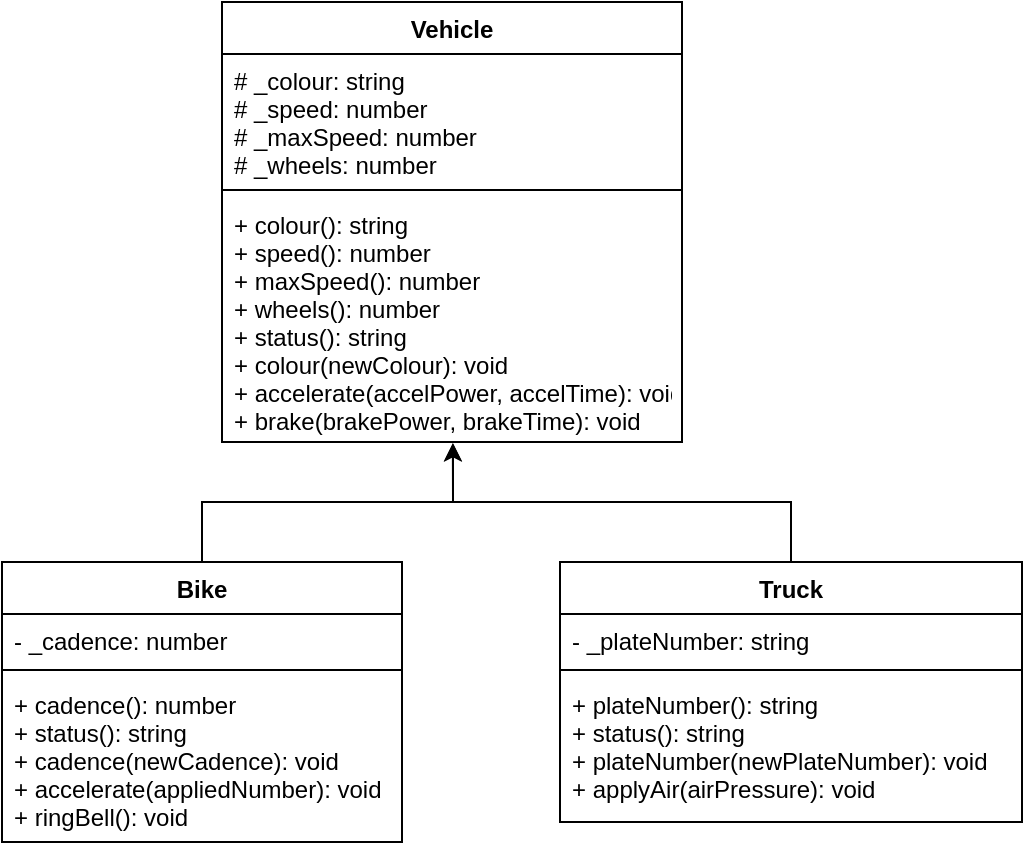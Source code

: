 <mxfile>
    <diagram id="5gMrNbhCcvMap2-kCo8e" name="Page-1">
        <mxGraphModel dx="418" dy="330" grid="1" gridSize="10" guides="1" tooltips="1" connect="1" arrows="1" fold="1" page="1" pageScale="1" pageWidth="827" pageHeight="1169" math="0" shadow="0">
            <root>
                <mxCell id="0"/>
                <mxCell id="1" parent="0"/>
                <mxCell id="180" value="Vehicle" style="swimlane;fontStyle=1;align=center;verticalAlign=top;childLayout=stackLayout;horizontal=1;startSize=26;horizontalStack=0;resizeParent=1;resizeParentMax=0;resizeLast=0;collapsible=1;marginBottom=0;" parent="1" vertex="1">
                    <mxGeometry x="150" y="40" width="230" height="220" as="geometry">
                        <mxRectangle x="40" y="40" width="110" height="30" as="alternateBounds"/>
                    </mxGeometry>
                </mxCell>
                <mxCell id="181" value="# _colour: string&#10;# _speed: number&#10;# _maxSpeed: number&#10;# _wheels: number" style="text;strokeColor=none;fillColor=none;align=left;verticalAlign=top;spacingLeft=4;spacingRight=4;overflow=hidden;rotatable=0;points=[[0,0.5],[1,0.5]];portConstraint=eastwest;" parent="180" vertex="1">
                    <mxGeometry y="26" width="230" height="64" as="geometry"/>
                </mxCell>
                <mxCell id="182" value="" style="line;strokeWidth=1;fillColor=none;align=left;verticalAlign=middle;spacingTop=-1;spacingLeft=3;spacingRight=3;rotatable=0;labelPosition=right;points=[];portConstraint=eastwest;strokeColor=inherit;" parent="180" vertex="1">
                    <mxGeometry y="90" width="230" height="8" as="geometry"/>
                </mxCell>
                <mxCell id="183" value="+ colour(): string&#10;+ speed(): number&#10;+ maxSpeed(): number&#10;+ wheels(): number&#10;+ status(): string&#10;+ colour(newColour): void&#10;+ accelerate(accelPower, accelTime): void&#10;+ brake(brakePower, brakeTime): void" style="text;strokeColor=none;fillColor=none;align=left;verticalAlign=top;spacingLeft=4;spacingRight=4;overflow=hidden;rotatable=0;points=[[0,0.5],[1,0.5]];portConstraint=eastwest;" parent="180" vertex="1">
                    <mxGeometry y="98" width="230" height="122" as="geometry"/>
                </mxCell>
                <mxCell id="188" style="edgeStyle=orthogonalEdgeStyle;html=1;entryX=0.502;entryY=1.004;entryDx=0;entryDy=0;entryPerimeter=0;rounded=0;" edge="1" parent="1" source="184" target="183">
                    <mxGeometry relative="1" as="geometry"/>
                </mxCell>
                <mxCell id="184" value="Bike" style="swimlane;fontStyle=1;align=center;verticalAlign=top;childLayout=stackLayout;horizontal=1;startSize=26;horizontalStack=0;resizeParent=1;resizeParentMax=0;resizeLast=0;collapsible=1;marginBottom=0;" vertex="1" parent="1">
                    <mxGeometry x="40" y="320" width="200" height="140" as="geometry">
                        <mxRectangle x="40" y="40" width="110" height="30" as="alternateBounds"/>
                    </mxGeometry>
                </mxCell>
                <mxCell id="185" value="- _cadence: number" style="text;strokeColor=none;fillColor=none;align=left;verticalAlign=top;spacingLeft=4;spacingRight=4;overflow=hidden;rotatable=0;points=[[0,0.5],[1,0.5]];portConstraint=eastwest;" vertex="1" parent="184">
                    <mxGeometry y="26" width="200" height="24" as="geometry"/>
                </mxCell>
                <mxCell id="186" value="" style="line;strokeWidth=1;fillColor=none;align=left;verticalAlign=middle;spacingTop=-1;spacingLeft=3;spacingRight=3;rotatable=0;labelPosition=right;points=[];portConstraint=eastwest;strokeColor=inherit;" vertex="1" parent="184">
                    <mxGeometry y="50" width="200" height="8" as="geometry"/>
                </mxCell>
                <mxCell id="187" value="+ cadence(): number&#10;+ status(): string&#10;+ cadence(newCadence): void&#10;+ accelerate(appliedNumber): void&#10;+ ringBell(): void" style="text;strokeColor=none;fillColor=none;align=left;verticalAlign=top;spacingLeft=4;spacingRight=4;overflow=hidden;rotatable=0;points=[[0,0.5],[1,0.5]];portConstraint=eastwest;" vertex="1" parent="184">
                    <mxGeometry y="58" width="200" height="82" as="geometry"/>
                </mxCell>
                <mxCell id="193" style="edgeStyle=orthogonalEdgeStyle;rounded=0;html=1;entryX=0.502;entryY=1.006;entryDx=0;entryDy=0;entryPerimeter=0;" edge="1" parent="1" source="189" target="183">
                    <mxGeometry relative="1" as="geometry"/>
                </mxCell>
                <mxCell id="189" value="Truck" style="swimlane;fontStyle=1;align=center;verticalAlign=top;childLayout=stackLayout;horizontal=1;startSize=26;horizontalStack=0;resizeParent=1;resizeParentMax=0;resizeLast=0;collapsible=1;marginBottom=0;" vertex="1" parent="1">
                    <mxGeometry x="319" y="320" width="231" height="130" as="geometry">
                        <mxRectangle x="40" y="40" width="110" height="30" as="alternateBounds"/>
                    </mxGeometry>
                </mxCell>
                <mxCell id="190" value="- _plateNumber: string" style="text;strokeColor=none;fillColor=none;align=left;verticalAlign=top;spacingLeft=4;spacingRight=4;overflow=hidden;rotatable=0;points=[[0,0.5],[1,0.5]];portConstraint=eastwest;" vertex="1" parent="189">
                    <mxGeometry y="26" width="231" height="24" as="geometry"/>
                </mxCell>
                <mxCell id="191" value="" style="line;strokeWidth=1;fillColor=none;align=left;verticalAlign=middle;spacingTop=-1;spacingLeft=3;spacingRight=3;rotatable=0;labelPosition=right;points=[];portConstraint=eastwest;strokeColor=inherit;" vertex="1" parent="189">
                    <mxGeometry y="50" width="231" height="8" as="geometry"/>
                </mxCell>
                <mxCell id="192" value="+ plateNumber(): string&#10;+ status(): string&#10;+ plateNumber(newPlateNumber): void&#10;+ applyAir(airPressure): void" style="text;strokeColor=none;fillColor=none;align=left;verticalAlign=top;spacingLeft=4;spacingRight=4;overflow=hidden;rotatable=0;points=[[0,0.5],[1,0.5]];portConstraint=eastwest;" vertex="1" parent="189">
                    <mxGeometry y="58" width="231" height="72" as="geometry"/>
                </mxCell>
            </root>
        </mxGraphModel>
    </diagram>
</mxfile>